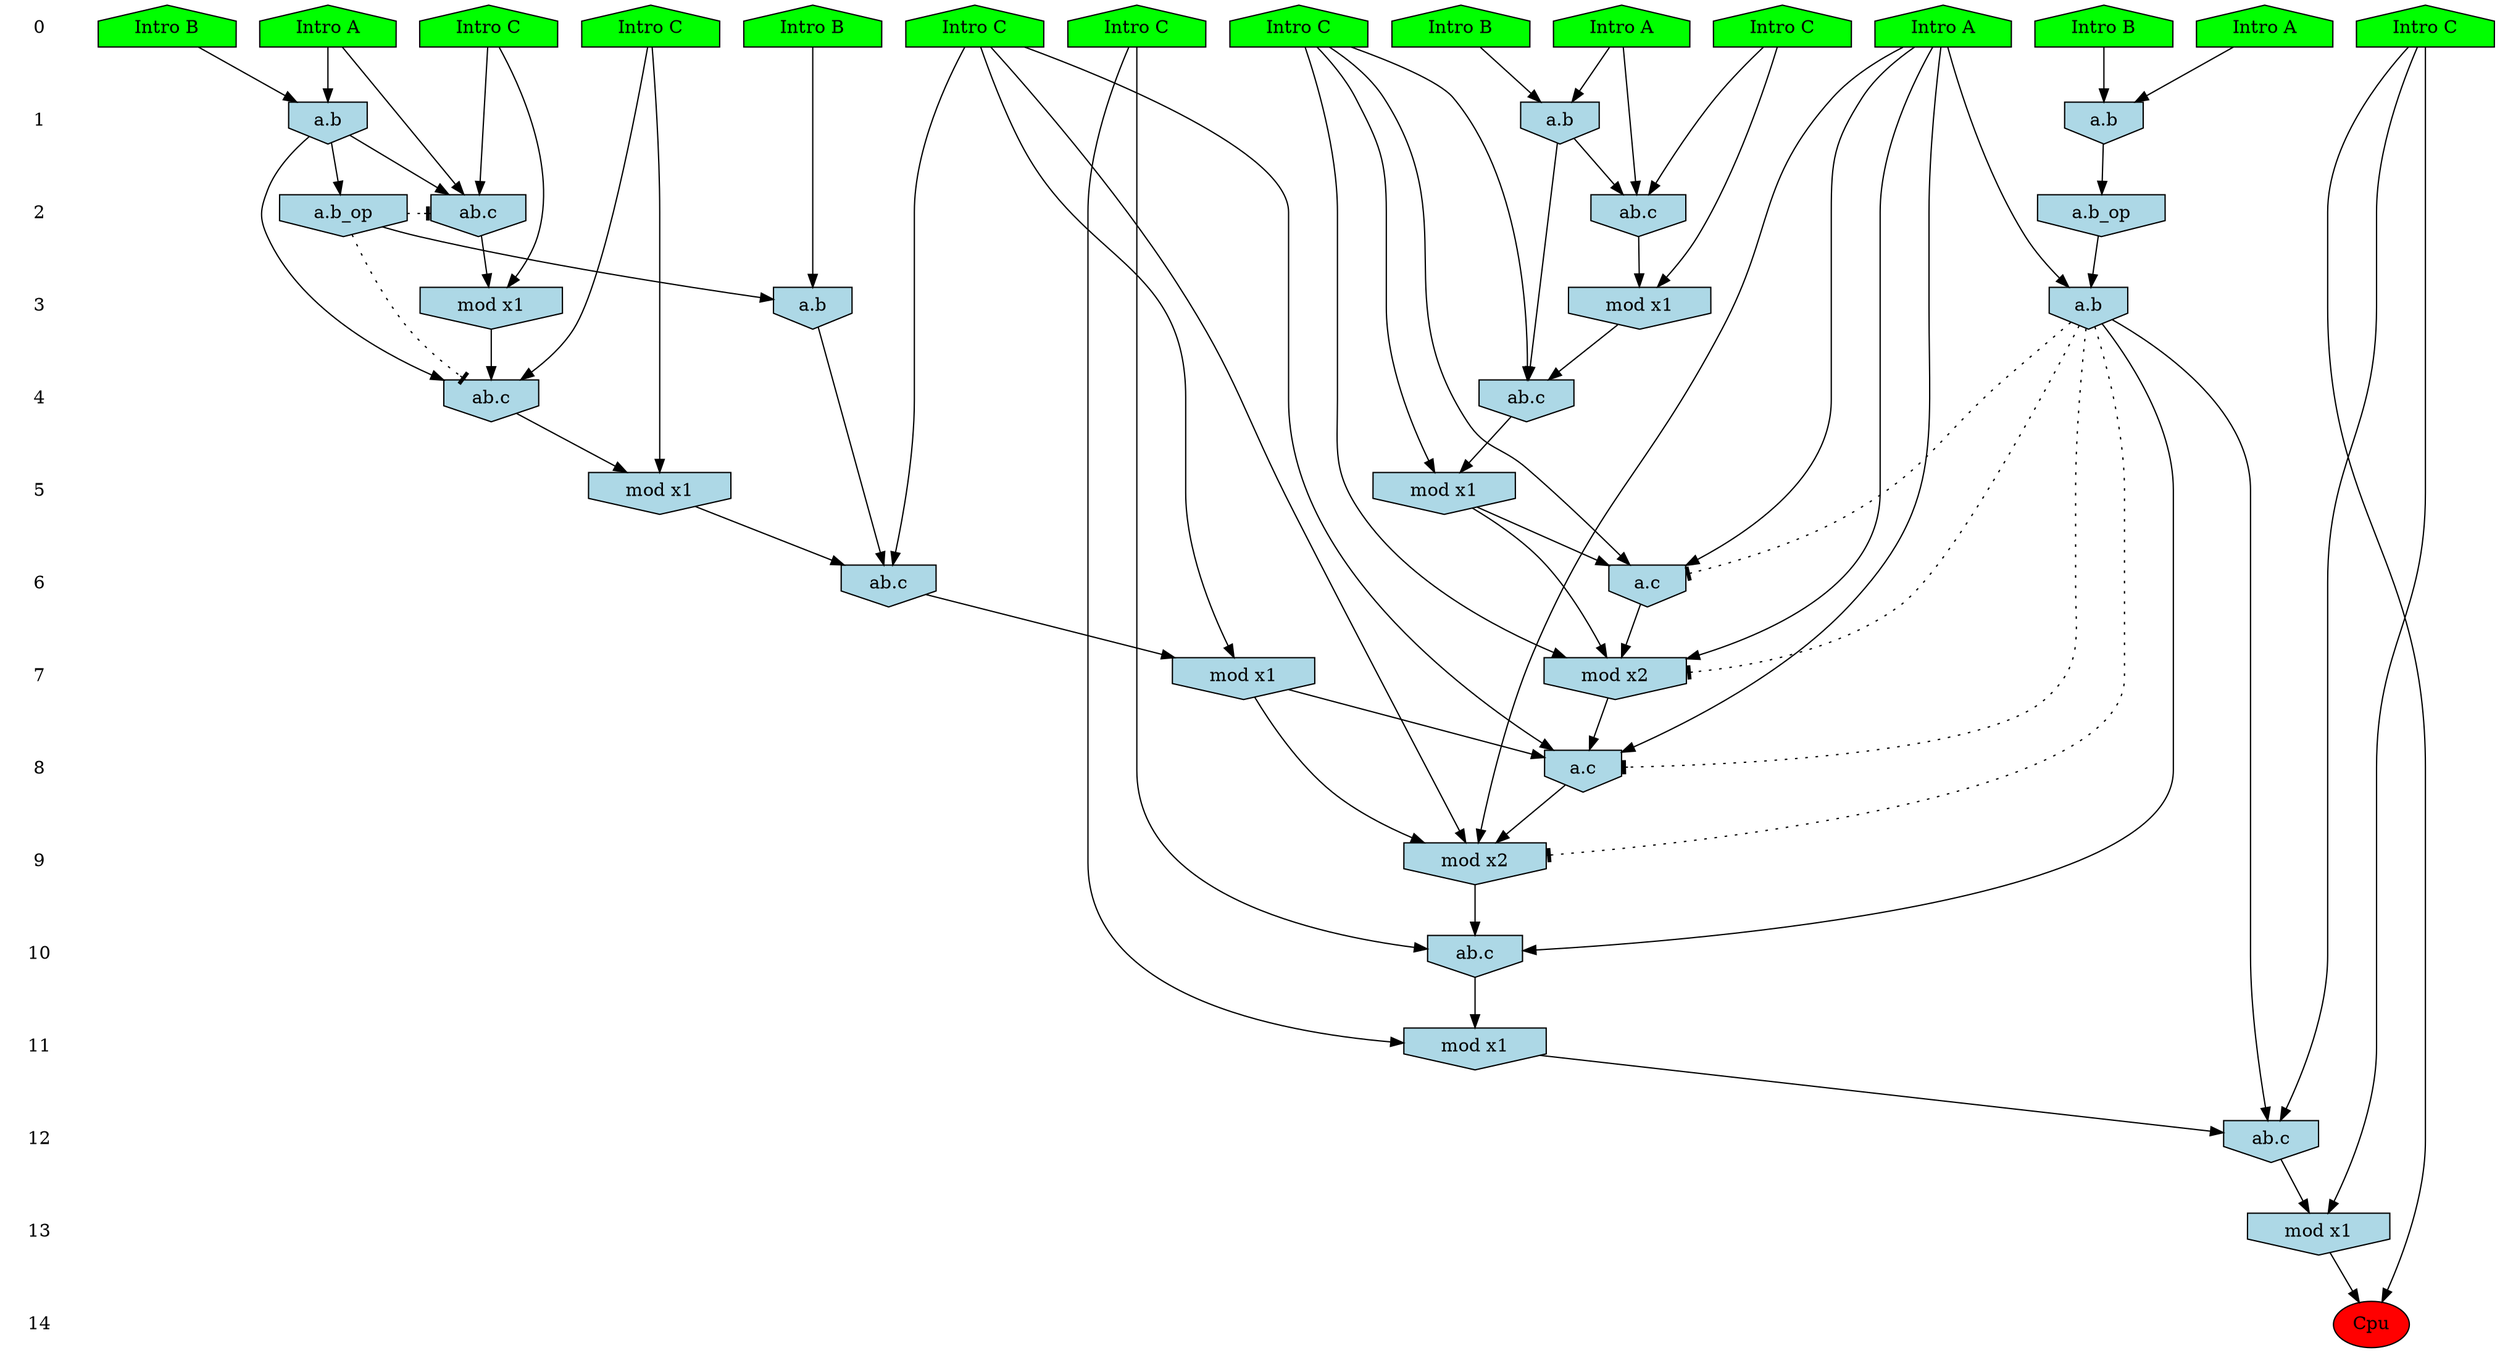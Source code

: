 /* Compression of 1 causal flows obtained in average at 2.022962E+01 t.u */
/* Compressed causal flows were: [3747] */
digraph G{
 ranksep=.5 ; 
{ rank = same ; "0" [shape=plaintext] ; node_1 [label ="Intro B", shape=house, style=filled, fillcolor=green] ;
node_2 [label ="Intro A", shape=house, style=filled, fillcolor=green] ;
node_3 [label ="Intro A", shape=house, style=filled, fillcolor=green] ;
node_4 [label ="Intro B", shape=house, style=filled, fillcolor=green] ;
node_5 [label ="Intro B", shape=house, style=filled, fillcolor=green] ;
node_6 [label ="Intro A", shape=house, style=filled, fillcolor=green] ;
node_7 [label ="Intro B", shape=house, style=filled, fillcolor=green] ;
node_8 [label ="Intro A", shape=house, style=filled, fillcolor=green] ;
node_9 [label ="Intro C", shape=house, style=filled, fillcolor=green] ;
node_10 [label ="Intro C", shape=house, style=filled, fillcolor=green] ;
node_11 [label ="Intro C", shape=house, style=filled, fillcolor=green] ;
node_12 [label ="Intro C", shape=house, style=filled, fillcolor=green] ;
node_13 [label ="Intro C", shape=house, style=filled, fillcolor=green] ;
node_14 [label ="Intro C", shape=house, style=filled, fillcolor=green] ;
node_15 [label ="Intro C", shape=house, style=filled, fillcolor=green] ;
}
{ rank = same ; "1" [shape=plaintext] ; node_16 [label="a.b", shape=invhouse, style=filled, fillcolor = lightblue] ;
node_21 [label="a.b", shape=invhouse, style=filled, fillcolor = lightblue] ;
node_24 [label="a.b", shape=invhouse, style=filled, fillcolor = lightblue] ;
}
{ rank = same ; "2" [shape=plaintext] ; node_17 [label="ab.c", shape=invhouse, style=filled, fillcolor = lightblue] ;
node_22 [label="ab.c", shape=invhouse, style=filled, fillcolor = lightblue] ;
node_27 [label="a.b_op", shape=invhouse, style=filled, fillcolor = lightblue] ;
node_32 [label="a.b_op", shape=invhouse, style=filled, fillcolor = lightblue] ;
}
{ rank = same ; "3" [shape=plaintext] ; node_18 [label="mod x1", shape=invhouse, style=filled, fillcolor = lightblue] ;
node_23 [label="mod x1", shape=invhouse, style=filled, fillcolor = lightblue] ;
node_28 [label="a.b", shape=invhouse, style=filled, fillcolor = lightblue] ;
node_36 [label="a.b", shape=invhouse, style=filled, fillcolor = lightblue] ;
}
{ rank = same ; "4" [shape=plaintext] ; node_19 [label="ab.c", shape=invhouse, style=filled, fillcolor = lightblue] ;
node_25 [label="ab.c", shape=invhouse, style=filled, fillcolor = lightblue] ;
}
{ rank = same ; "5" [shape=plaintext] ; node_20 [label="mod x1", shape=invhouse, style=filled, fillcolor = lightblue] ;
node_26 [label="mod x1", shape=invhouse, style=filled, fillcolor = lightblue] ;
}
{ rank = same ; "6" [shape=plaintext] ; node_29 [label="ab.c", shape=invhouse, style=filled, fillcolor = lightblue] ;
node_31 [label="a.c", shape=invhouse, style=filled, fillcolor = lightblue] ;
}
{ rank = same ; "7" [shape=plaintext] ; node_30 [label="mod x1", shape=invhouse, style=filled, fillcolor = lightblue] ;
node_33 [label="mod x2", shape=invhouse, style=filled, fillcolor = lightblue] ;
}
{ rank = same ; "8" [shape=plaintext] ; node_34 [label="a.c", shape=invhouse, style=filled, fillcolor = lightblue] ;
}
{ rank = same ; "9" [shape=plaintext] ; node_35 [label="mod x2", shape=invhouse, style=filled, fillcolor = lightblue] ;
}
{ rank = same ; "10" [shape=plaintext] ; node_37 [label="ab.c", shape=invhouse, style=filled, fillcolor = lightblue] ;
}
{ rank = same ; "11" [shape=plaintext] ; node_38 [label="mod x1", shape=invhouse, style=filled, fillcolor = lightblue] ;
}
{ rank = same ; "12" [shape=plaintext] ; node_39 [label="ab.c", shape=invhouse, style=filled, fillcolor = lightblue] ;
}
{ rank = same ; "13" [shape=plaintext] ; node_40 [label="mod x1", shape=invhouse, style=filled, fillcolor = lightblue] ;
}
{ rank = same ; "14" [shape=plaintext] ; node_41 [label ="Cpu", style=filled, fillcolor=red] ;
}
"0" -> "1" [style="invis"]; 
"1" -> "2" [style="invis"]; 
"2" -> "3" [style="invis"]; 
"3" -> "4" [style="invis"]; 
"4" -> "5" [style="invis"]; 
"5" -> "6" [style="invis"]; 
"6" -> "7" [style="invis"]; 
"7" -> "8" [style="invis"]; 
"8" -> "9" [style="invis"]; 
"9" -> "10" [style="invis"]; 
"10" -> "11" [style="invis"]; 
"11" -> "12" [style="invis"]; 
"12" -> "13" [style="invis"]; 
"13" -> "14" [style="invis"]; 
node_2 -> node_16
node_5 -> node_16
node_2 -> node_17
node_14 -> node_17
node_16 -> node_17
node_14 -> node_18
node_17 -> node_18
node_15 -> node_19
node_16 -> node_19
node_18 -> node_19
node_15 -> node_20
node_19 -> node_20
node_1 -> node_21
node_6 -> node_21
node_6 -> node_22
node_9 -> node_22
node_21 -> node_22
node_9 -> node_23
node_22 -> node_23
node_4 -> node_24
node_8 -> node_24
node_11 -> node_25
node_21 -> node_25
node_23 -> node_25
node_11 -> node_26
node_25 -> node_26
node_21 -> node_27
node_7 -> node_28
node_27 -> node_28
node_10 -> node_29
node_26 -> node_29
node_28 -> node_29
node_10 -> node_30
node_29 -> node_30
node_3 -> node_31
node_15 -> node_31
node_20 -> node_31
node_24 -> node_32
node_3 -> node_33
node_15 -> node_33
node_20 -> node_33
node_31 -> node_33
node_3 -> node_34
node_10 -> node_34
node_30 -> node_34
node_33 -> node_34
node_3 -> node_35
node_10 -> node_35
node_30 -> node_35
node_34 -> node_35
node_3 -> node_36
node_32 -> node_36
node_12 -> node_37
node_35 -> node_37
node_36 -> node_37
node_12 -> node_38
node_37 -> node_38
node_13 -> node_39
node_36 -> node_39
node_38 -> node_39
node_13 -> node_40
node_39 -> node_40
node_13 -> node_41
node_40 -> node_41
node_27 -> node_25 [style=dotted, arrowhead = tee] 
node_27 -> node_22 [style=dotted, arrowhead = tee] 
node_36 -> node_35 [style=dotted, arrowhead = tee] 
node_36 -> node_34 [style=dotted, arrowhead = tee] 
node_36 -> node_33 [style=dotted, arrowhead = tee] 
node_36 -> node_31 [style=dotted, arrowhead = tee] 
}
/*
 Dot generation time: 0.000867
*/